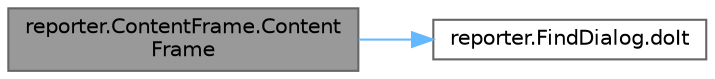 digraph "reporter.ContentFrame.ContentFrame"
{
 // LATEX_PDF_SIZE
  bgcolor="transparent";
  edge [fontname=Helvetica,fontsize=10,labelfontname=Helvetica,labelfontsize=10];
  node [fontname=Helvetica,fontsize=10,shape=box,height=0.2,width=0.4];
  rankdir="LR";
  Node1 [id="Node000001",label="reporter.ContentFrame.Content\lFrame",height=0.2,width=0.4,color="gray40", fillcolor="grey60", style="filled", fontcolor="black",tooltip=" "];
  Node1 -> Node2 [id="edge1_Node000001_Node000002",color="steelblue1",style="solid",tooltip=" "];
  Node2 [id="Node000002",label="reporter.FindDialog.doIt",height=0.2,width=0.4,color="grey40", fillcolor="white", style="filled",URL="$classreporter_1_1_find_dialog.html#ac32d60d9b0bd1248db58bb38f65a058d",tooltip=" "];
}
